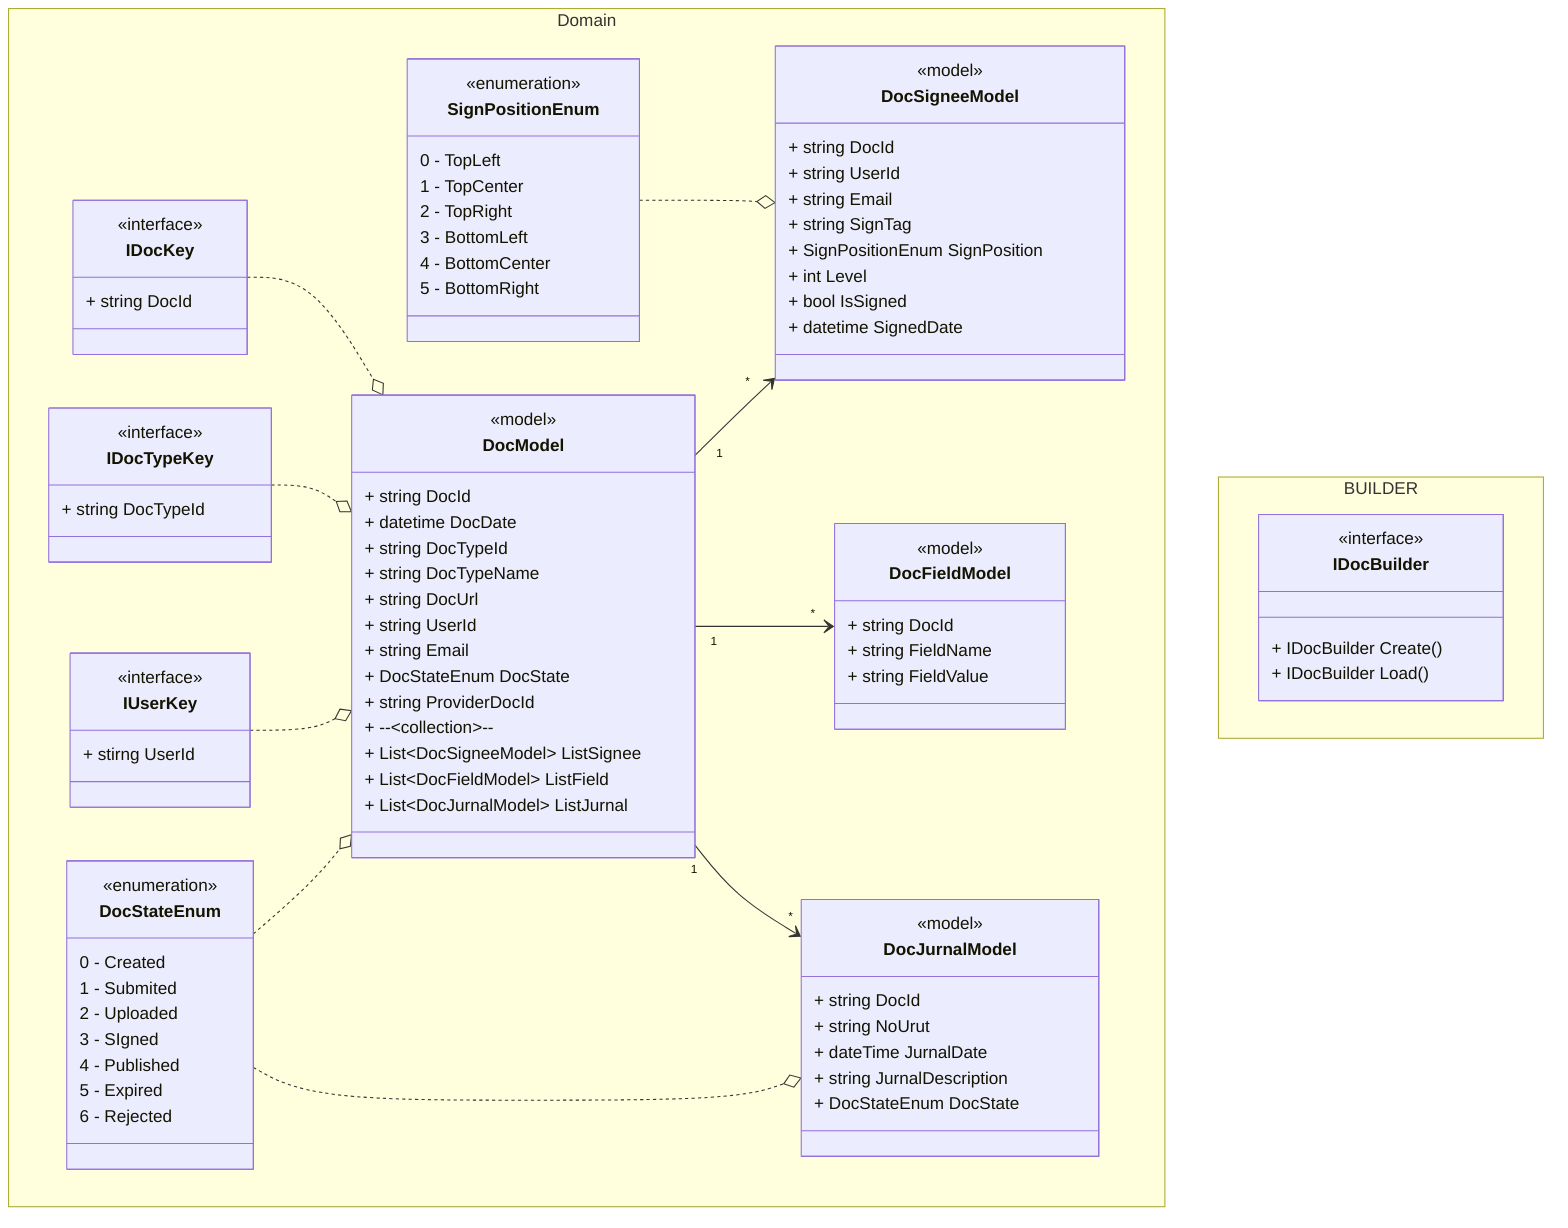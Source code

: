 classDiagram
	namespace Domain{
		class SignPositionEnum{
			<<enumeration>>
			0 - TopLeft
			1 - TopCenter
			2 - TopRight
			3 - BottomLeft
			4 - BottomCenter
			5 - BottomRight
		}
		class IDocKey{
			<<interface>>
			+ string DocId
		}
		class IDocTypeKey{
			<<interface>>
			+ string DocTypeId
		}
		class IUserKey{
			<<interface>>
			+ stirng UserId
		}

		class DocModel{
			<<model>>
			+ string DocId
			+ datetime DocDate
			+ string DocTypeId
			+ string DocTypeName
			+ string DocUrl
			+ string UserId
			+ string Email
			+ DocStateEnum DocState
			+ string ProviderDocId
			+ --~collection~--
			+ List~DocSigneeModel~ ListSignee
			+ List~DocFieldModel~ ListField
			+ List~DocJurnalModel~ ListJurnal
		}

		class DocSigneeModel{
			<<model>>
			+ string DocId
			+ string UserId
			+ string Email
			+ string SignTag
			+ SignPositionEnum SignPosition
			+ int Level
			+ bool IsSigned
			+ datetime SignedDate
		}

		class DocFieldModel{
			<<model>>
			+ string DocId
			+ string FieldName
			+ string FieldValue
		}

		class DocJurnalModel{
			<<model>>
			+ string DocId
			+ string NoUrut
			+ dateTime JurnalDate
			+ string JurnalDescription
			+ DocStateEnum DocState
		}


		class DocStateEnum{
			<<enumeration>>
			0 - Created
			1 - Submited
			2 - Uploaded
			3 - SIgned
			4 - Published
			5 - Expired
			6 - Rejected
		}

	}
	IDocKey ..o DocModel 
	IDocTypeKey ..o DocModel 
	IUserKey ..o DocModel 

	DocStateEnum ..o DocModel
	DocStateEnum ..o DocJurnalModel
	SignPositionEnum ..o DocSigneeModel

	DocModel "1"-->"*" DocSigneeModel
	DocModel "1"-->"*" DocFieldModel
	DocModel "1"-->"*" DocJurnalModel

	namespace BUILDER{
		class IDocBuilder{
			<<interface>>
			+ IDocBuilder Create()
			+ IDocBuilder Load()
		}
	}